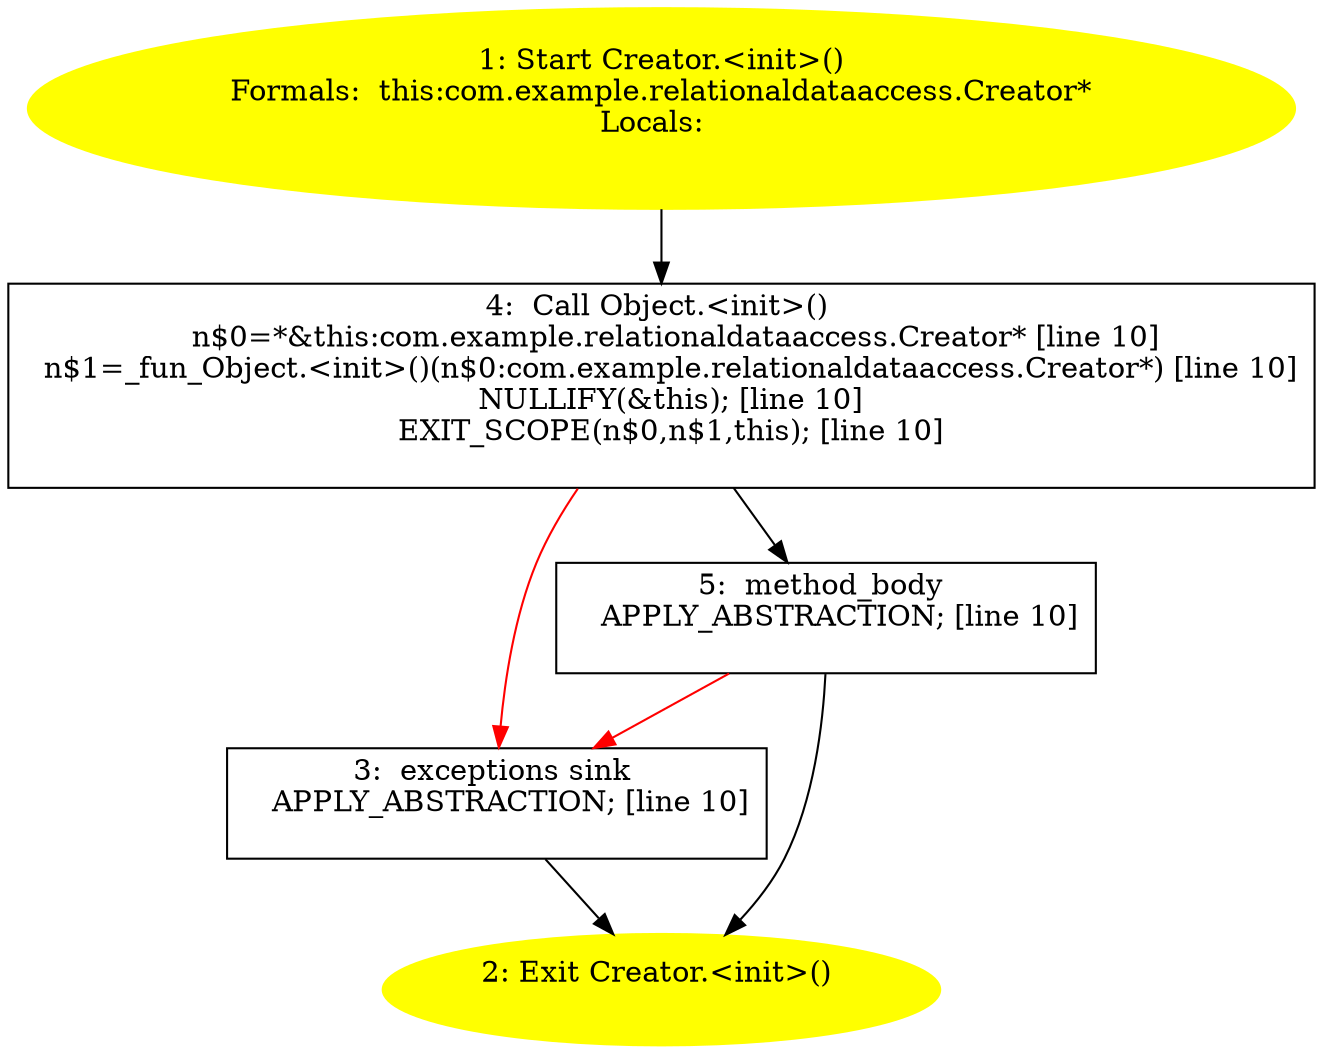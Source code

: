 /* @generated */
digraph cfg {
"com.example.relationaldataaccess.Creator.<init>().32f5afa37a87debb6901c0ec3e46c523_1" [label="1: Start Creator.<init>()\nFormals:  this:com.example.relationaldataaccess.Creator*\nLocals:  \n  " color=yellow style=filled]
	

	 "com.example.relationaldataaccess.Creator.<init>().32f5afa37a87debb6901c0ec3e46c523_1" -> "com.example.relationaldataaccess.Creator.<init>().32f5afa37a87debb6901c0ec3e46c523_4" ;
"com.example.relationaldataaccess.Creator.<init>().32f5afa37a87debb6901c0ec3e46c523_2" [label="2: Exit Creator.<init>() \n  " color=yellow style=filled]
	

"com.example.relationaldataaccess.Creator.<init>().32f5afa37a87debb6901c0ec3e46c523_3" [label="3:  exceptions sink \n   APPLY_ABSTRACTION; [line 10]\n " shape="box"]
	

	 "com.example.relationaldataaccess.Creator.<init>().32f5afa37a87debb6901c0ec3e46c523_3" -> "com.example.relationaldataaccess.Creator.<init>().32f5afa37a87debb6901c0ec3e46c523_2" ;
"com.example.relationaldataaccess.Creator.<init>().32f5afa37a87debb6901c0ec3e46c523_4" [label="4:  Call Object.<init>() \n   n$0=*&this:com.example.relationaldataaccess.Creator* [line 10]\n  n$1=_fun_Object.<init>()(n$0:com.example.relationaldataaccess.Creator*) [line 10]\n  NULLIFY(&this); [line 10]\n  EXIT_SCOPE(n$0,n$1,this); [line 10]\n " shape="box"]
	

	 "com.example.relationaldataaccess.Creator.<init>().32f5afa37a87debb6901c0ec3e46c523_4" -> "com.example.relationaldataaccess.Creator.<init>().32f5afa37a87debb6901c0ec3e46c523_5" ;
	 "com.example.relationaldataaccess.Creator.<init>().32f5afa37a87debb6901c0ec3e46c523_4" -> "com.example.relationaldataaccess.Creator.<init>().32f5afa37a87debb6901c0ec3e46c523_3" [color="red" ];
"com.example.relationaldataaccess.Creator.<init>().32f5afa37a87debb6901c0ec3e46c523_5" [label="5:  method_body \n   APPLY_ABSTRACTION; [line 10]\n " shape="box"]
	

	 "com.example.relationaldataaccess.Creator.<init>().32f5afa37a87debb6901c0ec3e46c523_5" -> "com.example.relationaldataaccess.Creator.<init>().32f5afa37a87debb6901c0ec3e46c523_2" ;
	 "com.example.relationaldataaccess.Creator.<init>().32f5afa37a87debb6901c0ec3e46c523_5" -> "com.example.relationaldataaccess.Creator.<init>().32f5afa37a87debb6901c0ec3e46c523_3" [color="red" ];
}
